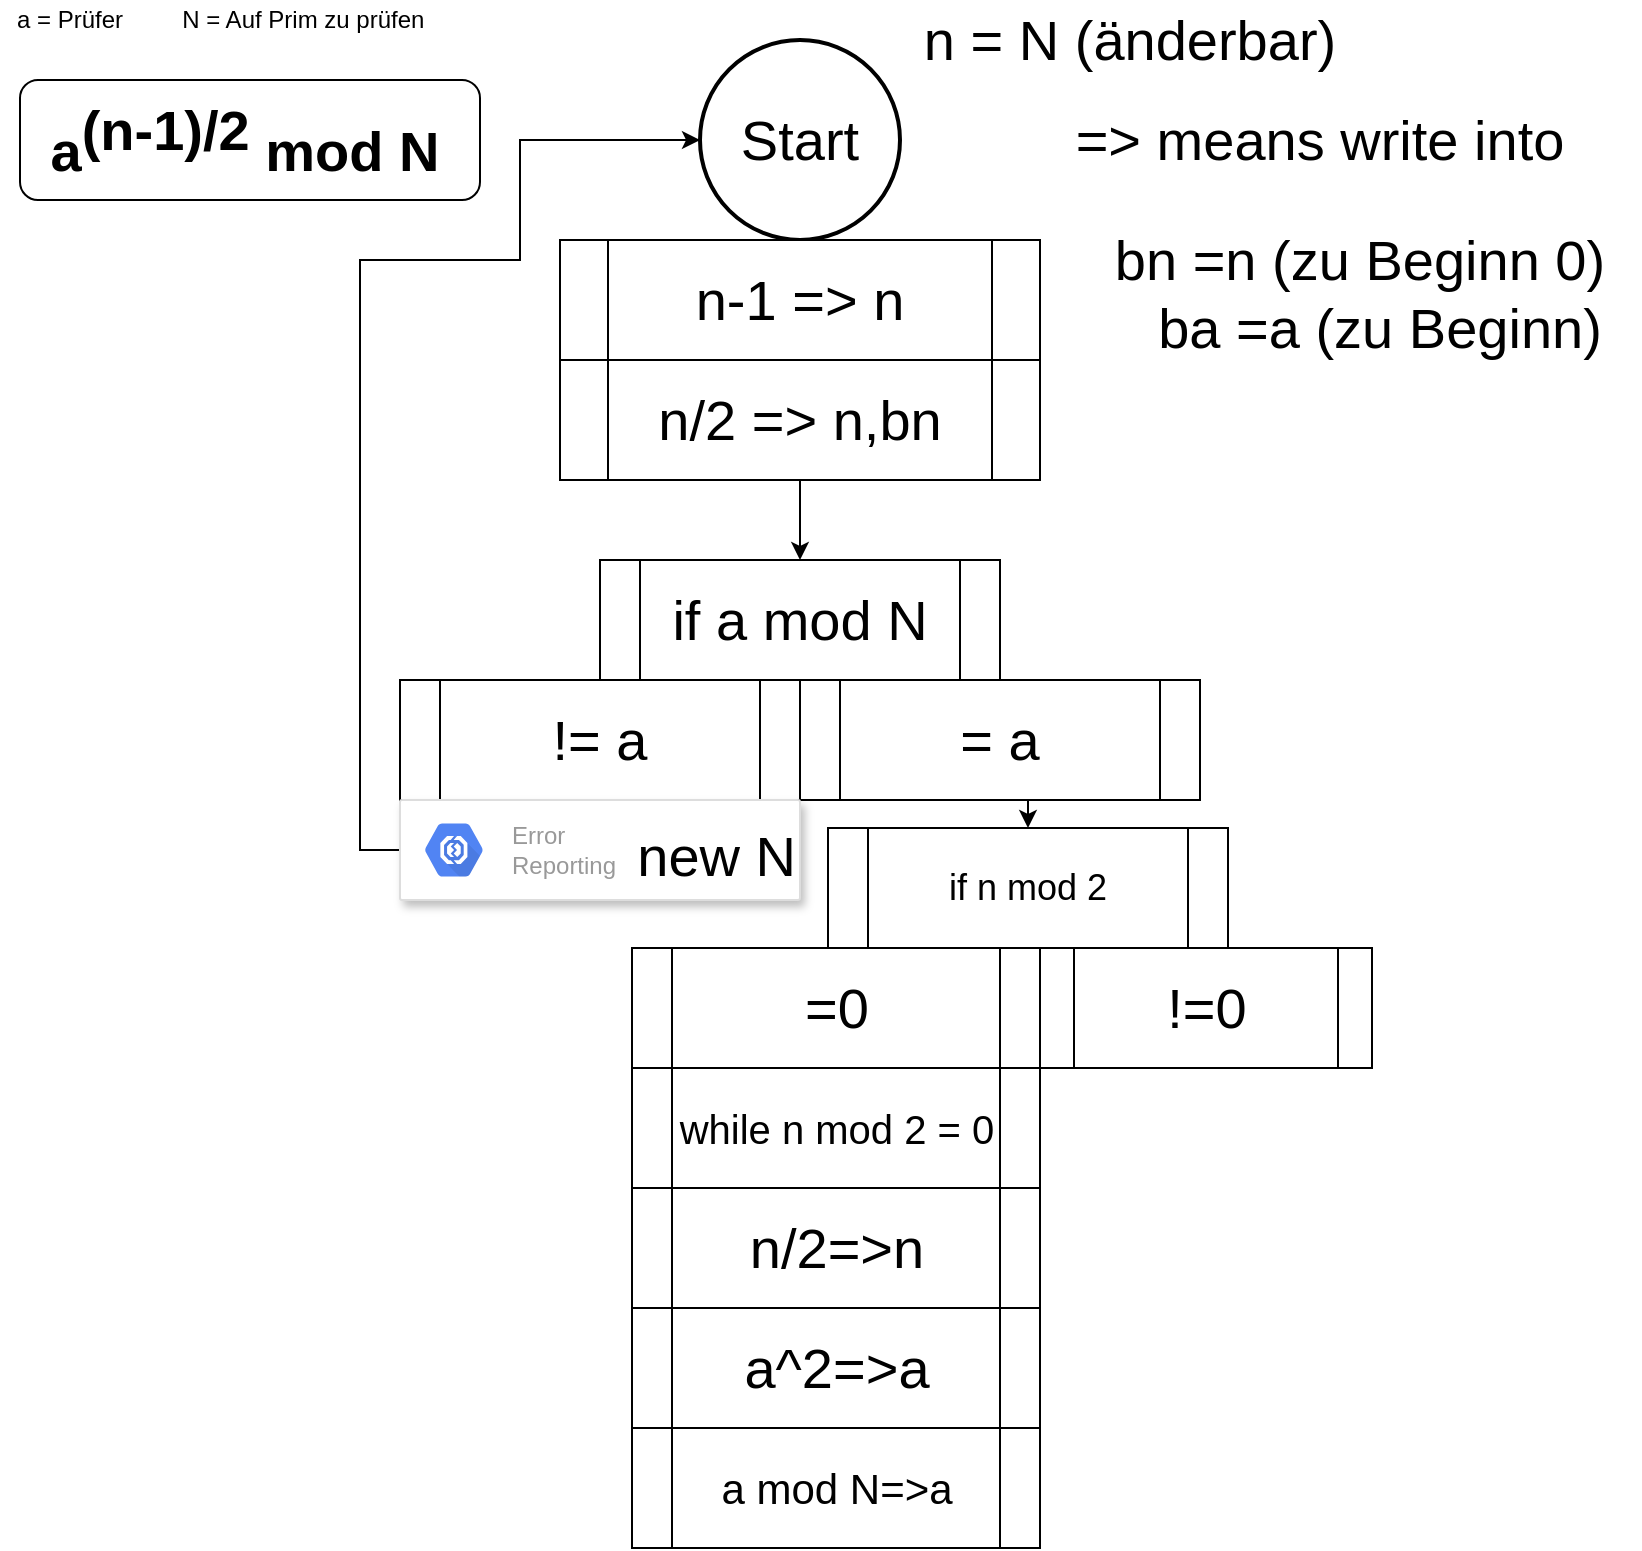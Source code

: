 <mxfile type="github" version="11.2.8" pages="1"><diagram id="zgwMHXzQ2P-QVubetHBE" name="Page-1"><mxGraphModel grid="1" shadow="0" math="0" pageHeight="1169" pageWidth="827" pageScale="1" page="1" fold="1" arrows="1" connect="1" tooltips="1" guides="1" gridSize="10" dy="746" dx="1408"><root><mxCell id="0"/><mxCell id="1" parent="0"/><mxCell id="0o_3q9o0OGSkOenmwoAs-1" value="a = Prüfer" parent="1" style="text;html=1;strokeColor=none;fillColor=none;align=center;verticalAlign=middle;whiteSpace=wrap;rounded=0;" vertex="1"><mxGeometry as="geometry" width="70" height="20"/></mxCell><mxCell id="0o_3q9o0OGSkOenmwoAs-4" value="&amp;nbsp;N = Auf Prim zu prüfen" parent="1" style="text;html=1;strokeColor=none;fillColor=none;align=center;verticalAlign=middle;whiteSpace=wrap;rounded=0;" vertex="1"><mxGeometry as="geometry" width="140" height="20" x="80"/></mxCell><mxCell id="0o_3q9o0OGSkOenmwoAs-5" value="" parent="1" style="rounded=1;whiteSpace=wrap;html=1;" vertex="1"><mxGeometry as="geometry" width="230" height="60" x="10" y="40"/></mxCell><mxCell id="0o_3q9o0OGSkOenmwoAs-6" value="a&lt;sup style=&quot;font-size: 28px&quot;&gt;(n-1)/2&lt;/sup&gt; mod N" parent="1" style="text;html=1;strokeColor=none;fillColor=none;align=center;verticalAlign=middle;whiteSpace=wrap;rounded=0;fontSize=28;fontStyle=1" vertex="1"><mxGeometry as="geometry" width="215" height="40" x="15" y="50"/></mxCell><mxCell id="0o_3q9o0OGSkOenmwoAs-7" value="Start" parent="1" style="strokeWidth=2;html=1;shape=mxgraph.flowchart.start_2;whiteSpace=wrap;fontSize=28;" vertex="1"><mxGeometry as="geometry" width="100" height="100" x="350" y="20"/></mxCell><mxCell id="0o_3q9o0OGSkOenmwoAs-17" value="n-1 =&amp;gt; n" parent="1" style="shape=process;whiteSpace=wrap;html=1;backgroundOutline=1;fontSize=28;" vertex="1"><mxGeometry as="geometry" width="240" height="60" x="280" y="120"/></mxCell><mxCell id="0o_3q9o0OGSkOenmwoAs-24" parent="1" style="edgeStyle=orthogonalEdgeStyle;rounded=0;orthogonalLoop=1;jettySize=auto;html=1;exitX=0.5;exitY=1;exitDx=0;exitDy=0;entryX=0.5;entryY=0;entryDx=0;entryDy=0;fontSize=28;" edge="1" source="0o_3q9o0OGSkOenmwoAs-19" target="0o_3q9o0OGSkOenmwoAs-22"><mxGeometry as="geometry" relative="1"/></mxCell><mxCell id="0o_3q9o0OGSkOenmwoAs-19" value="n/2 =&amp;gt; n,bn" parent="1" style="shape=process;whiteSpace=wrap;html=1;backgroundOutline=1;fontSize=28;" vertex="1"><mxGeometry as="geometry" width="240" height="60" x="280" y="180"/></mxCell><mxCell id="0o_3q9o0OGSkOenmwoAs-20" value="n = N (änderbar)" parent="1" style="text;html=1;strokeColor=none;fillColor=none;align=center;verticalAlign=middle;whiteSpace=wrap;rounded=0;fontSize=28;" vertex="1"><mxGeometry as="geometry" width="210" height="20" x="460" y="10"/></mxCell><mxCell id="0o_3q9o0OGSkOenmwoAs-22" value="if a mod N" parent="1" style="shape=process;whiteSpace=wrap;html=1;backgroundOutline=1;fontSize=28;" vertex="1"><mxGeometry as="geometry" width="200" height="60" x="300" y="280"/></mxCell><mxCell id="0o_3q9o0OGSkOenmwoAs-25" value="!= a" parent="1" style="shape=process;whiteSpace=wrap;html=1;backgroundOutline=1;fontSize=28;" vertex="1"><mxGeometry as="geometry" width="200" height="60" x="200" y="340"/></mxCell><mxCell id="OPWYqZOCJRMHsNp4jRga-1" parent="1" style="edgeStyle=orthogonalEdgeStyle;rounded=0;orthogonalLoop=1;jettySize=auto;html=1;exitX=0.5;exitY=1;exitDx=0;exitDy=0;entryX=0.5;entryY=0;entryDx=0;entryDy=0;" edge="1" source="0o_3q9o0OGSkOenmwoAs-27" target="0o_3q9o0OGSkOenmwoAs-37"><mxGeometry as="geometry" relative="1"/></mxCell><mxCell id="0o_3q9o0OGSkOenmwoAs-27" value="= a" parent="1" style="shape=process;whiteSpace=wrap;html=1;backgroundOutline=1;fontSize=28;" vertex="1"><mxGeometry as="geometry" width="200" height="60" x="400" y="340"/></mxCell><mxCell id="0o_3q9o0OGSkOenmwoAs-35" parent="1" style="edgeStyle=orthogonalEdgeStyle;rounded=0;orthogonalLoop=1;jettySize=auto;html=1;exitX=0;exitY=0.5;exitDx=0;exitDy=0;entryX=0;entryY=0.5;entryDx=0;entryDy=0;entryPerimeter=0;fontSize=28;" edge="1" source="0o_3q9o0OGSkOenmwoAs-28" target="0o_3q9o0OGSkOenmwoAs-7"><mxGeometry as="geometry" relative="1"><Array as="points"><mxPoint x="180" y="425"/><mxPoint x="180" y="130"/><mxPoint x="260" y="130"/><mxPoint x="260" y="70"/></Array></mxGeometry></mxCell><mxCell id="0o_3q9o0OGSkOenmwoAs-28" value="new N" parent="1" style="strokeColor=#dddddd;fillColor=#ffffff;shadow=1;strokeWidth=1;rounded=1;absoluteArcSize=1;arcSize=2;fontSize=28;align=right;" vertex="1"><mxGeometry as="geometry" width="200" height="50" x="200" y="400"/></mxCell><mxCell id="0o_3q9o0OGSkOenmwoAs-29" value="Error&#10;Reporting" parent="0o_3q9o0OGSkOenmwoAs-28" style="dashed=0;connectable=0;html=1;fillColor=#5184F3;strokeColor=none;shape=mxgraph.gcp2.hexIcon;prIcon=error_reporting;part=1;labelPosition=right;verticalLabelPosition=middle;align=left;verticalAlign=middle;spacingLeft=5;fontColor=#999999;fontSize=12;" vertex="1"><mxGeometry as="geometry" width="44" height="39" y="0.5" relative="1"><mxPoint as="offset" x="5" y="-19.5"/></mxGeometry></mxCell><mxCell id="0o_3q9o0OGSkOenmwoAs-36" value="=&amp;gt; means write into" parent="1" style="text;html=1;strokeColor=none;fillColor=none;align=center;verticalAlign=middle;whiteSpace=wrap;rounded=0;fontSize=28;" vertex="1"><mxGeometry as="geometry" width="260" height="20" x="530" y="60"/></mxCell><mxCell id="0o_3q9o0OGSkOenmwoAs-37" value="&lt;div align=&quot;center&quot; style=&quot;font-size: 18px&quot;&gt;if n mod 2&lt;/div&gt;" parent="1" style="shape=process;whiteSpace=wrap;html=1;backgroundOutline=1;fontSize=28;align=center;" vertex="1"><mxGeometry as="geometry" width="200" height="60" x="414" y="414"/></mxCell><mxCell id="0o_3q9o0OGSkOenmwoAs-38" value="bn =n (zu Beginn 0)" parent="1" style="text;html=1;strokeColor=none;fillColor=none;align=center;verticalAlign=middle;whiteSpace=wrap;rounded=0;fontSize=28;" vertex="1"><mxGeometry as="geometry" width="260" height="20" x="550" y="120"/></mxCell><mxCell id="0o_3q9o0OGSkOenmwoAs-39" value="&lt;div align=&quot;center&quot;&gt;=0&lt;/div&gt;" parent="1" style="shape=process;whiteSpace=wrap;html=1;backgroundOutline=1;fontSize=28;align=center;" vertex="1"><mxGeometry as="geometry" width="204" height="60" x="316" y="474"/></mxCell><mxCell id="0o_3q9o0OGSkOenmwoAs-40" value="&lt;div align=&quot;center&quot;&gt;!=0&lt;/div&gt;" parent="1" style="shape=process;whiteSpace=wrap;html=1;backgroundOutline=1;fontSize=28;align=center;" vertex="1"><mxGeometry as="geometry" width="166" height="60" x="520" y="474"/></mxCell><mxCell id="0o_3q9o0OGSkOenmwoAs-41" value="&lt;div align=&quot;center&quot;&gt;n/2=&amp;gt;n&lt;/div&gt;" parent="1" style="shape=process;whiteSpace=wrap;html=1;backgroundOutline=1;fontSize=28;align=center;" vertex="1"><mxGeometry as="geometry" width="204" height="60" x="316" y="594"/></mxCell><mxCell id="0o_3q9o0OGSkOenmwoAs-42" value="&lt;div align=&quot;center&quot;&gt;a^2=&amp;gt;a&lt;/div&gt;" parent="1" style="shape=process;whiteSpace=wrap;html=1;backgroundOutline=1;fontSize=28;align=center;" vertex="1"><mxGeometry as="geometry" width="204" height="60" x="316" y="654"/></mxCell><mxCell id="0o_3q9o0OGSkOenmwoAs-43" value="ba =a (zu Beginn)" parent="1" style="text;html=1;strokeColor=none;fillColor=none;align=center;verticalAlign=middle;whiteSpace=wrap;rounded=0;fontSize=28;" vertex="1"><mxGeometry as="geometry" width="260" height="20" x="560" y="154"/></mxCell><mxCell id="0o_3q9o0OGSkOenmwoAs-44" value="&lt;div align=&quot;center&quot; style=&quot;font-size: 21px&quot;&gt;a mod N=&amp;gt;a&lt;/div&gt;" parent="1" style="shape=process;whiteSpace=wrap;html=1;backgroundOutline=1;fontSize=21;align=center;" vertex="1"><mxGeometry as="geometry" width="204" height="60" x="316" y="714"/></mxCell><mxCell id="OPWYqZOCJRMHsNp4jRga-2" value="while n mod 2 = 0" parent="1" style="shape=process;whiteSpace=wrap;html=1;backgroundOutline=1;fontSize=20;" vertex="1"><mxGeometry as="geometry" width="204" height="60" x="316" y="534"/></mxCell></root></mxGraphModel></diagram></mxfile>